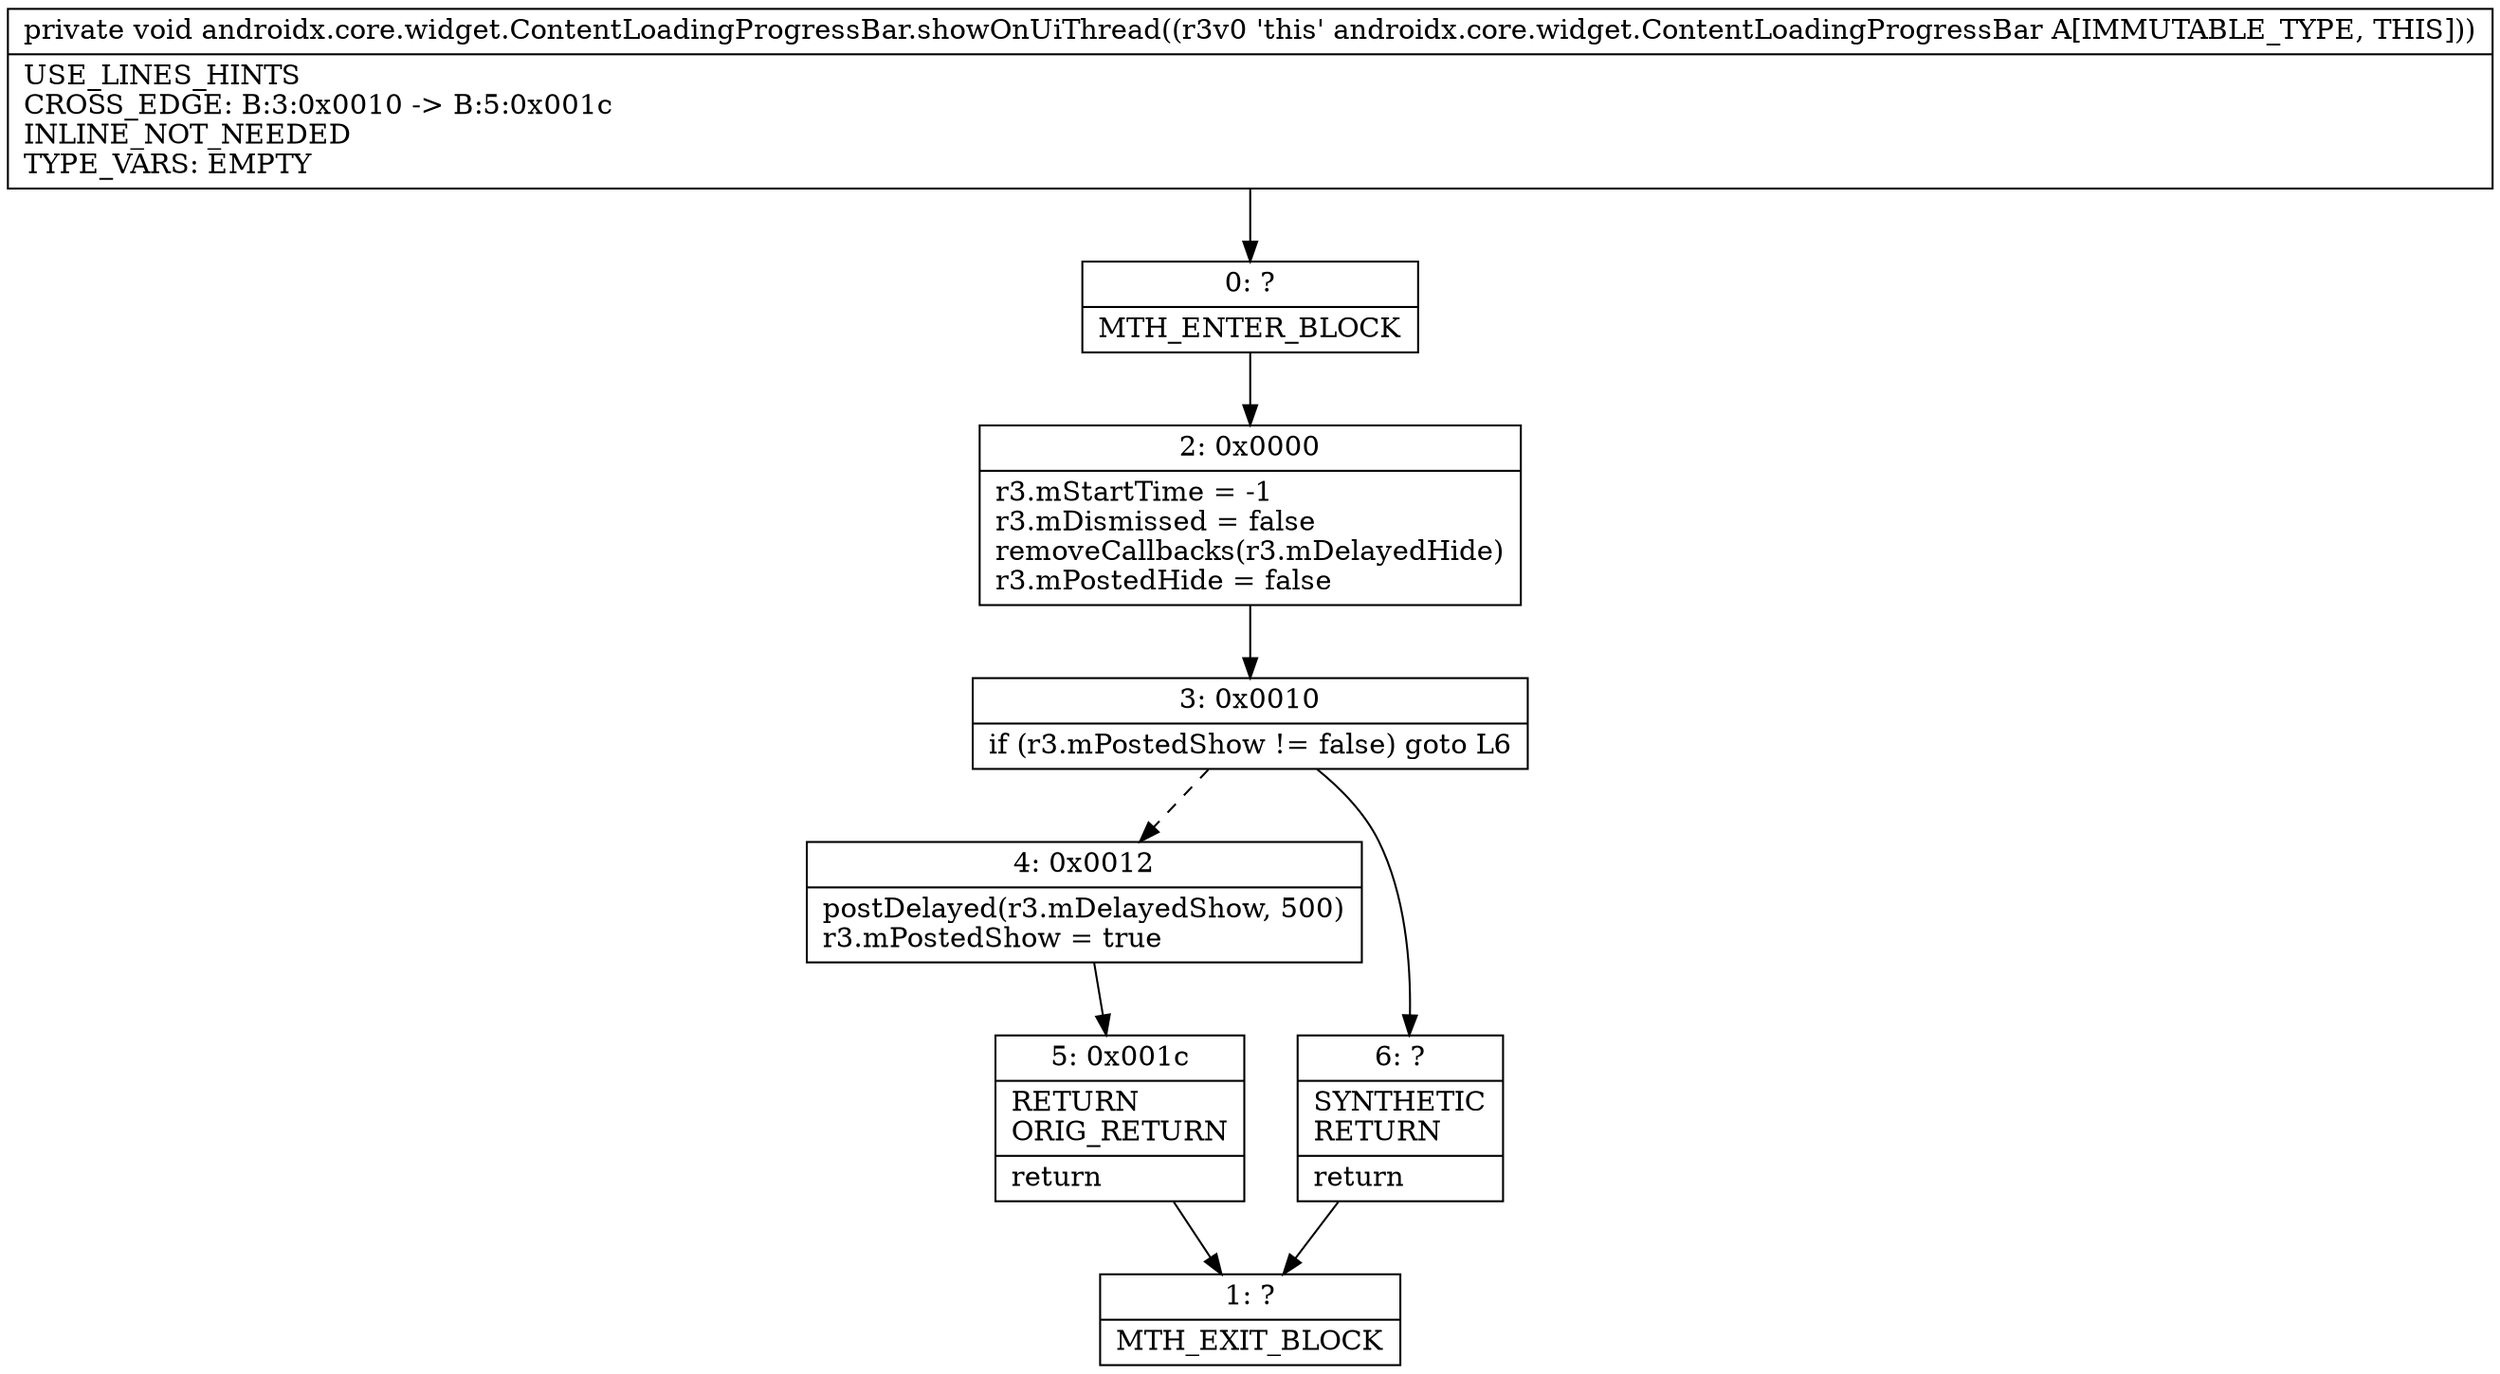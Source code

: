 digraph "CFG forandroidx.core.widget.ContentLoadingProgressBar.showOnUiThread()V" {
Node_0 [shape=record,label="{0\:\ ?|MTH_ENTER_BLOCK\l}"];
Node_2 [shape=record,label="{2\:\ 0x0000|r3.mStartTime = \-1\lr3.mDismissed = false\lremoveCallbacks(r3.mDelayedHide)\lr3.mPostedHide = false\l}"];
Node_3 [shape=record,label="{3\:\ 0x0010|if (r3.mPostedShow != false) goto L6\l}"];
Node_4 [shape=record,label="{4\:\ 0x0012|postDelayed(r3.mDelayedShow, 500)\lr3.mPostedShow = true\l}"];
Node_5 [shape=record,label="{5\:\ 0x001c|RETURN\lORIG_RETURN\l|return\l}"];
Node_1 [shape=record,label="{1\:\ ?|MTH_EXIT_BLOCK\l}"];
Node_6 [shape=record,label="{6\:\ ?|SYNTHETIC\lRETURN\l|return\l}"];
MethodNode[shape=record,label="{private void androidx.core.widget.ContentLoadingProgressBar.showOnUiThread((r3v0 'this' androidx.core.widget.ContentLoadingProgressBar A[IMMUTABLE_TYPE, THIS]))  | USE_LINES_HINTS\lCROSS_EDGE: B:3:0x0010 \-\> B:5:0x001c\lINLINE_NOT_NEEDED\lTYPE_VARS: EMPTY\l}"];
MethodNode -> Node_0;Node_0 -> Node_2;
Node_2 -> Node_3;
Node_3 -> Node_4[style=dashed];
Node_3 -> Node_6;
Node_4 -> Node_5;
Node_5 -> Node_1;
Node_6 -> Node_1;
}

